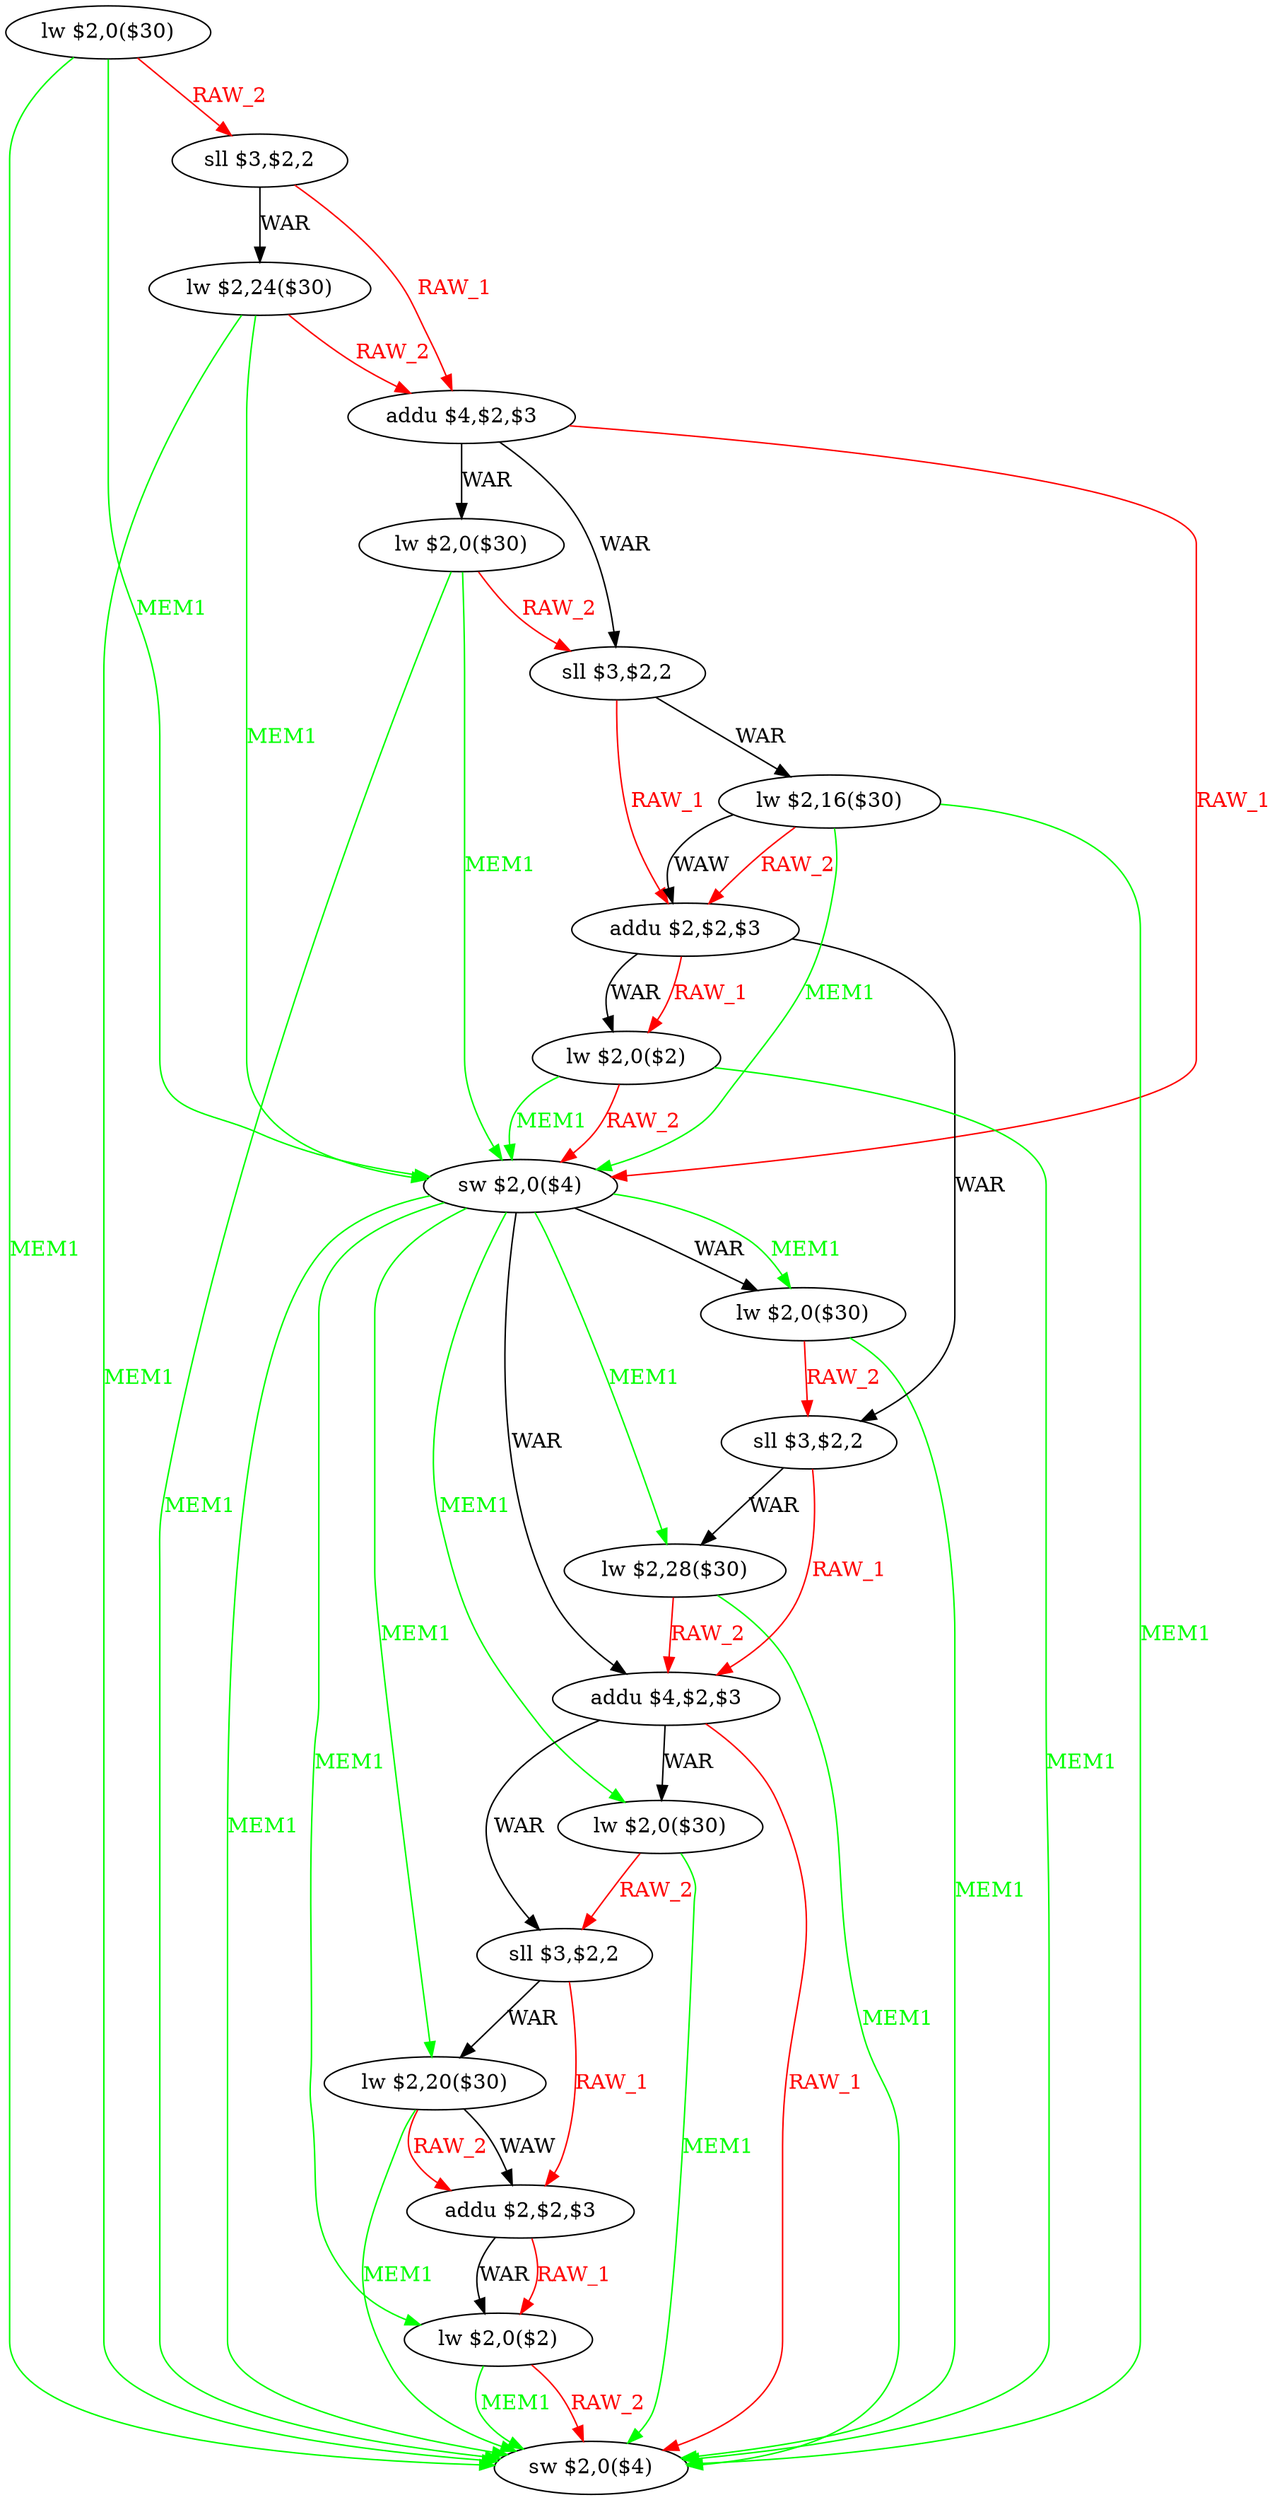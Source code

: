 digraph G1 {
node [shape = ellipse];
i0 [label = "lw $2,0($30)"] ;
i0 ->  i19 [color = green, fontcolor = green, label= "MEM1"];
i0 ->  i9 [color = green, fontcolor = green, label= "MEM1"];
i0 ->  i1 [color = red, fontcolor = red, label= "RAW_2"];
i19 [label = "sw $2,0($4)"] ;
i9 [label = "sw $2,0($4)"] ;
i9 ->  i19 [color = green, fontcolor = green, label= "MEM1"];
i9 ->  i18 [color = green, fontcolor = green, label= "MEM1"];
i9 ->  i16 [color = green, fontcolor = green, label= "MEM1"];
i9 ->  i14 [color = green, fontcolor = green, label= "MEM1"];
i9 ->  i13 [label= "WAR"];
i9 ->  i12 [color = green, fontcolor = green, label= "MEM1"];
i9 ->  i10 [label= "WAR"];
i9 ->  i10 [color = green, fontcolor = green, label= "MEM1"];
i18 [label = "lw $2,0($2)"] ;
i18 ->  i19 [color = red, fontcolor = red, label= "RAW_2"];
i18 ->  i19 [color = green, fontcolor = green, label= "MEM1"];
i16 [label = "lw $2,20($30)"] ;
i16 ->  i19 [color = green, fontcolor = green, label= "MEM1"];
i16 ->  i17 [color = red, fontcolor = red, label= "RAW_2"];
i16 ->  i17 [label= "WAW"];
i17 [label = "addu $2,$2,$3"] ;
i17 ->  i18 [color = red, fontcolor = red, label= "RAW_1"];
i17 ->  i18 [label= "WAR"];
i14 [label = "lw $2,0($30)"] ;
i14 ->  i19 [color = green, fontcolor = green, label= "MEM1"];
i14 ->  i15 [color = red, fontcolor = red, label= "RAW_2"];
i15 [label = "sll $3,$2,2"] ;
i15 ->  i17 [color = red, fontcolor = red, label= "RAW_1"];
i15 ->  i16 [label= "WAR"];
i13 [label = "addu $4,$2,$3"] ;
i13 ->  i19 [color = red, fontcolor = red, label= "RAW_1"];
i13 ->  i15 [label= "WAR"];
i13 ->  i14 [label= "WAR"];
i12 [label = "lw $2,28($30)"] ;
i12 ->  i19 [color = green, fontcolor = green, label= "MEM1"];
i12 ->  i13 [color = red, fontcolor = red, label= "RAW_2"];
i10 [label = "lw $2,0($30)"] ;
i10 ->  i19 [color = green, fontcolor = green, label= "MEM1"];
i10 ->  i11 [color = red, fontcolor = red, label= "RAW_2"];
i11 [label = "sll $3,$2,2"] ;
i11 ->  i13 [color = red, fontcolor = red, label= "RAW_1"];
i11 ->  i12 [label= "WAR"];
i1 [label = "sll $3,$2,2"] ;
i1 ->  i3 [color = red, fontcolor = red, label= "RAW_1"];
i1 ->  i2 [label= "WAR"];
i3 [label = "addu $4,$2,$3"] ;
i3 ->  i9 [color = red, fontcolor = red, label= "RAW_1"];
i3 ->  i5 [label= "WAR"];
i3 ->  i4 [label= "WAR"];
i5 [label = "sll $3,$2,2"] ;
i5 ->  i7 [color = red, fontcolor = red, label= "RAW_1"];
i5 ->  i6 [label= "WAR"];
i7 [label = "addu $2,$2,$3"] ;
i7 ->  i11 [label= "WAR"];
i7 ->  i8 [color = red, fontcolor = red, label= "RAW_1"];
i7 ->  i8 [label= "WAR"];
i8 [label = "lw $2,0($2)"] ;
i8 ->  i19 [color = green, fontcolor = green, label= "MEM1"];
i8 ->  i9 [color = red, fontcolor = red, label= "RAW_2"];
i8 ->  i9 [color = green, fontcolor = green, label= "MEM1"];
i6 [label = "lw $2,16($30)"] ;
i6 ->  i19 [color = green, fontcolor = green, label= "MEM1"];
i6 ->  i9 [color = green, fontcolor = green, label= "MEM1"];
i6 ->  i7 [color = red, fontcolor = red, label= "RAW_2"];
i6 ->  i7 [label= "WAW"];
i4 [label = "lw $2,0($30)"] ;
i4 ->  i19 [color = green, fontcolor = green, label= "MEM1"];
i4 ->  i9 [color = green, fontcolor = green, label= "MEM1"];
i4 ->  i5 [color = red, fontcolor = red, label= "RAW_2"];
i2 [label = "lw $2,24($30)"] ;
i2 ->  i19 [color = green, fontcolor = green, label= "MEM1"];
i2 ->  i9 [color = green, fontcolor = green, label= "MEM1"];
i2 ->  i3 [color = red, fontcolor = red, label= "RAW_2"];
}
